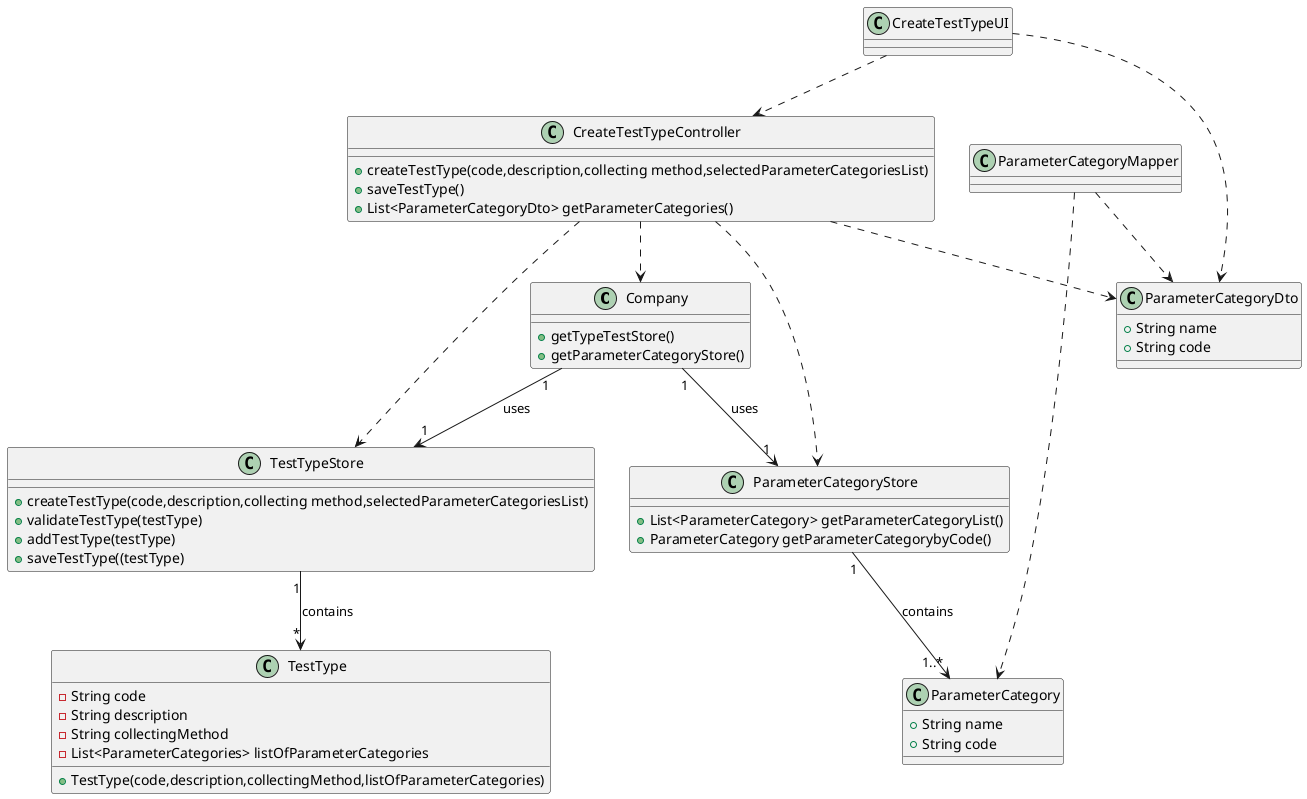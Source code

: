 @startuml

class Company{
+getTypeTestStore()
+getParameterCategoryStore()
}

class CreateTestTypeUI{
}

class CreateTestTypeController{
+createTestType(code,description,collecting method,selectedParameterCategoriesList)
+saveTestType()
+List<ParameterCategoryDto> getParameterCategories()
}

class TestType{
-String code
-String description
-String collectingMethod
-List<ParameterCategories> listOfParameterCategories
+TestType(code,description,collectingMethod,listOfParameterCategories)
}

class TestTypeStore{
+createTestType(code,description,collecting method,selectedParameterCategoriesList)
+validateTestType(testType)
+addTestType(testType)
+saveTestType((testType)
}

class ParameterCategoryStore{
+List<ParameterCategory> getParameterCategoryList()
+ParameterCategory getParameterCategorybyCode()
}

class ParameterCategoryMapper{
}


class ParameterCategoryDto{
+ String name
+ String code
}

class ParameterCategory{
+ String name
+ String code
}

CreateTestTypeUI ..> CreateTestTypeController
CreateTestTypeUI ..> ParameterCategoryDto
CreateTestTypeController ..> Company
CreateTestTypeController ..> TestTypeStore
CreateTestTypeController ..> ParameterCategoryStore
CreateTestTypeController ..> ParameterCategoryDto
Company"1"--> "1" TestTypeStore : uses
Company"1"--> "1" ParameterCategoryStore : uses
TestTypeStore "1"-->"*" TestType : contains
ParameterCategoryMapper ..> ParameterCategoryDto
ParameterCategoryMapper ..> ParameterCategory
ParameterCategoryStore "1"--> "1..*"ParameterCategory : contains

@enduml